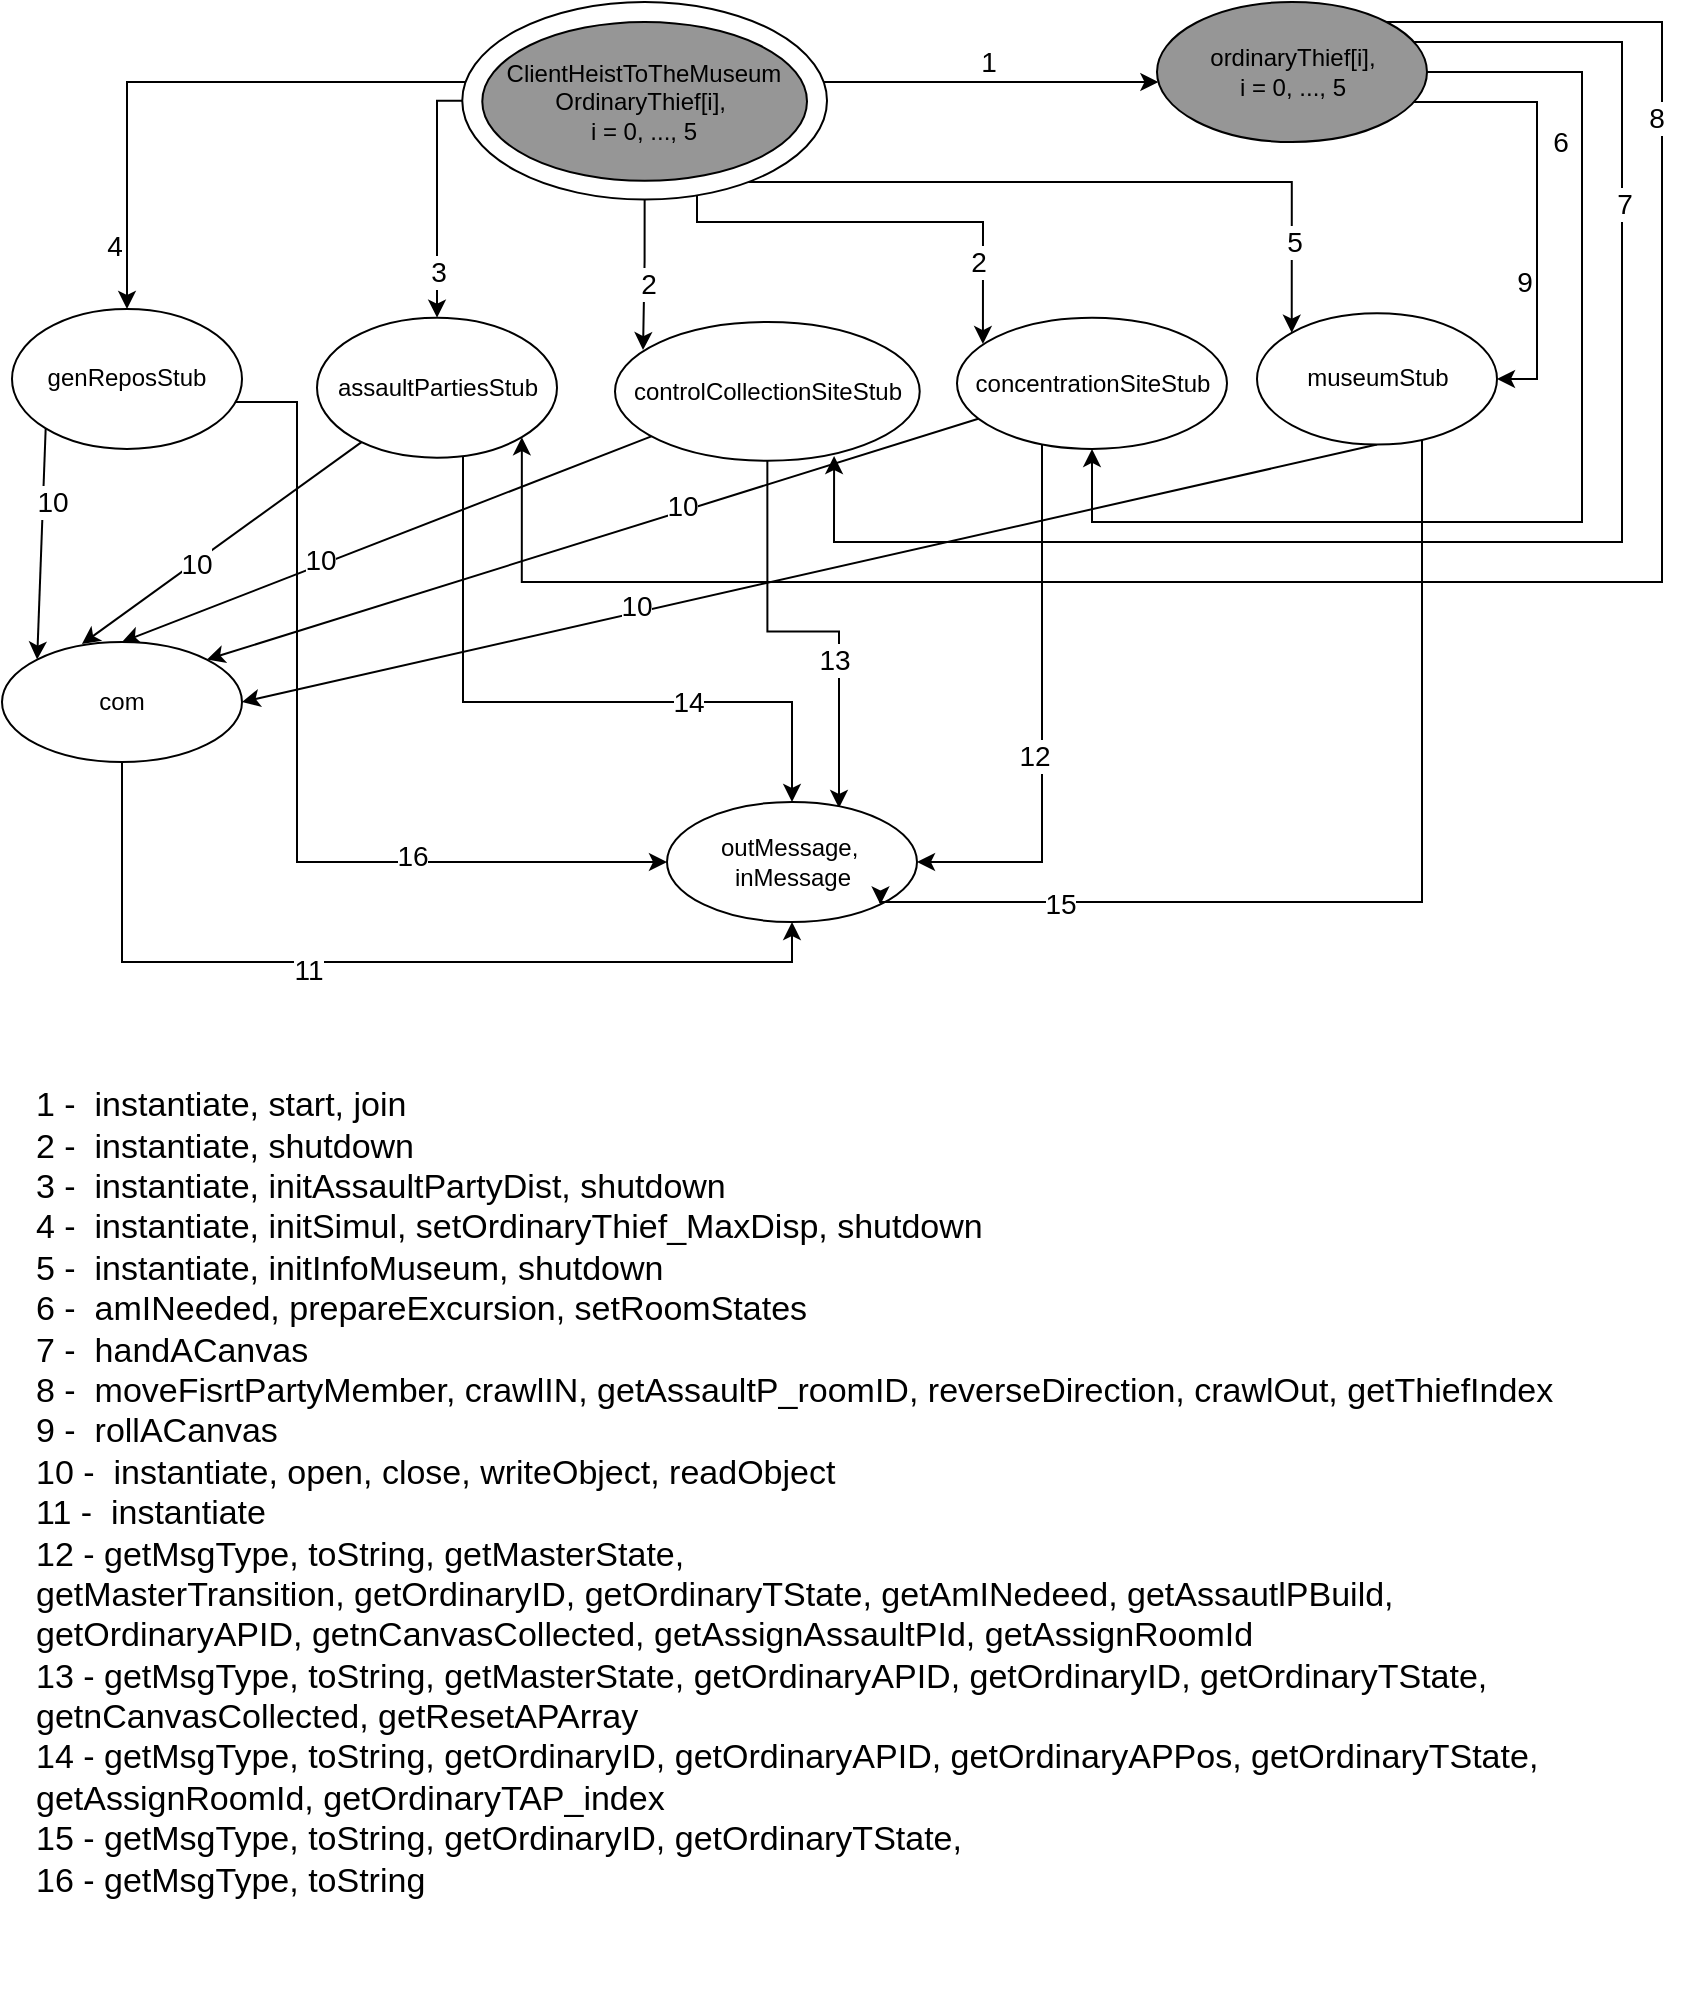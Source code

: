 <mxfile version="21.2.9" type="device">
  <diagram name="Page-1" id="1vKoO-0sNJ_RiJCUVH1j">
    <mxGraphModel dx="1434" dy="1875" grid="1" gridSize="10" guides="1" tooltips="1" connect="1" arrows="1" fold="1" page="1" pageScale="1" pageWidth="850" pageHeight="1100" math="0" shadow="0">
      <root>
        <mxCell id="0" />
        <mxCell id="1" parent="0" />
        <mxCell id="UCss4geg_edF1j3ZXJpk-1" style="edgeStyle=orthogonalEdgeStyle;rounded=0;orthogonalLoop=1;jettySize=auto;html=1;" parent="1" source="UCss4geg_edF1j3ZXJpk-10" target="UCss4geg_edF1j3ZXJpk-16" edge="1">
          <mxGeometry relative="1" as="geometry">
            <Array as="points">
              <mxPoint x="482.5" y="-1040" />
              <mxPoint x="482.5" y="-1040" />
            </Array>
          </mxGeometry>
        </mxCell>
        <mxCell id="UCss4geg_edF1j3ZXJpk-2" value="&lt;font style=&quot;font-size: 14px;&quot;&gt;1&lt;/font&gt;" style="edgeLabel;html=1;align=center;verticalAlign=middle;resizable=0;points=[];" parent="UCss4geg_edF1j3ZXJpk-1" vertex="1" connectable="0">
          <mxGeometry x="0.223" y="1" relative="1" as="geometry">
            <mxPoint x="-21" y="-9" as="offset" />
          </mxGeometry>
        </mxCell>
        <mxCell id="UCss4geg_edF1j3ZXJpk-3" style="edgeStyle=orthogonalEdgeStyle;rounded=0;orthogonalLoop=1;jettySize=auto;html=1;entryX=0.5;entryY=0;entryDx=0;entryDy=0;" parent="1" source="UCss4geg_edF1j3ZXJpk-10" target="UCss4geg_edF1j3ZXJpk-36" edge="1">
          <mxGeometry relative="1" as="geometry">
            <Array as="points">
              <mxPoint x="62.5" y="-1040" />
            </Array>
          </mxGeometry>
        </mxCell>
        <mxCell id="UCss4geg_edF1j3ZXJpk-4" value="&lt;font style=&quot;font-size: 14px;&quot;&gt;4&lt;/font&gt;" style="edgeLabel;html=1;align=center;verticalAlign=middle;resizable=0;points=[];" parent="UCss4geg_edF1j3ZXJpk-3" vertex="1" connectable="0">
          <mxGeometry x="0.776" y="5" relative="1" as="geometry">
            <mxPoint x="-12" as="offset" />
          </mxGeometry>
        </mxCell>
        <mxCell id="UCss4geg_edF1j3ZXJpk-48" style="edgeStyle=orthogonalEdgeStyle;rounded=0;orthogonalLoop=1;jettySize=auto;html=1;" parent="1" source="UCss4geg_edF1j3ZXJpk-10" target="UCss4geg_edF1j3ZXJpk-31" edge="1">
          <mxGeometry relative="1" as="geometry">
            <Array as="points">
              <mxPoint x="217.5" y="-1031" />
            </Array>
          </mxGeometry>
        </mxCell>
        <mxCell id="UCss4geg_edF1j3ZXJpk-49" value="&lt;font style=&quot;font-size: 14px;&quot;&gt;3&lt;/font&gt;" style="edgeLabel;html=1;align=center;verticalAlign=middle;resizable=0;points=[];" parent="UCss4geg_edF1j3ZXJpk-48" vertex="1" connectable="0">
          <mxGeometry x="0.623" relative="1" as="geometry">
            <mxPoint as="offset" />
          </mxGeometry>
        </mxCell>
        <mxCell id="UCss4geg_edF1j3ZXJpk-51" style="edgeStyle=orthogonalEdgeStyle;rounded=0;orthogonalLoop=1;jettySize=auto;html=1;entryX=0.092;entryY=0.202;entryDx=0;entryDy=0;entryPerimeter=0;" parent="1" source="UCss4geg_edF1j3ZXJpk-10" target="UCss4geg_edF1j3ZXJpk-26" edge="1">
          <mxGeometry relative="1" as="geometry">
            <mxPoint x="320.5" y="-900" as="targetPoint" />
          </mxGeometry>
        </mxCell>
        <mxCell id="UCss4geg_edF1j3ZXJpk-52" value="&lt;font style=&quot;font-size: 14px;&quot;&gt;2&lt;/font&gt;" style="edgeLabel;html=1;align=center;verticalAlign=middle;resizable=0;points=[];" parent="UCss4geg_edF1j3ZXJpk-51" vertex="1" connectable="0">
          <mxGeometry x="0.131" y="2" relative="1" as="geometry">
            <mxPoint as="offset" />
          </mxGeometry>
        </mxCell>
        <mxCell id="UCss4geg_edF1j3ZXJpk-53" style="edgeStyle=orthogonalEdgeStyle;rounded=0;orthogonalLoop=1;jettySize=auto;html=1;entryX=0.096;entryY=0.201;entryDx=0;entryDy=0;entryPerimeter=0;" parent="1" source="UCss4geg_edF1j3ZXJpk-10" target="UCss4geg_edF1j3ZXJpk-21" edge="1">
          <mxGeometry relative="1" as="geometry">
            <Array as="points">
              <mxPoint x="347.5" y="-970" />
              <mxPoint x="490.5" y="-970" />
            </Array>
          </mxGeometry>
        </mxCell>
        <mxCell id="UCss4geg_edF1j3ZXJpk-54" value="&lt;font style=&quot;font-size: 14px;&quot;&gt;2&lt;/font&gt;" style="edgeLabel;html=1;align=center;verticalAlign=middle;resizable=0;points=[];" parent="UCss4geg_edF1j3ZXJpk-53" vertex="1" connectable="0">
          <mxGeometry x="-0.022" y="3" relative="1" as="geometry">
            <mxPoint x="47" y="23" as="offset" />
          </mxGeometry>
        </mxCell>
        <mxCell id="UCss4geg_edF1j3ZXJpk-57" style="edgeStyle=orthogonalEdgeStyle;rounded=0;orthogonalLoop=1;jettySize=auto;html=1;entryX=0;entryY=0;entryDx=0;entryDy=0;" parent="1" source="UCss4geg_edF1j3ZXJpk-10" target="UCss4geg_edF1j3ZXJpk-43" edge="1">
          <mxGeometry relative="1" as="geometry">
            <Array as="points">
              <mxPoint x="644.5" y="-990" />
            </Array>
          </mxGeometry>
        </mxCell>
        <mxCell id="UCss4geg_edF1j3ZXJpk-58" value="&lt;font style=&quot;font-size: 14px;&quot;&gt;5&lt;/font&gt;" style="edgeLabel;html=1;align=center;verticalAlign=middle;resizable=0;points=[];" parent="UCss4geg_edF1j3ZXJpk-57" vertex="1" connectable="0">
          <mxGeometry x="0.264" y="-3" relative="1" as="geometry">
            <mxPoint x="53" y="27" as="offset" />
          </mxGeometry>
        </mxCell>
        <mxCell id="UCss4geg_edF1j3ZXJpk-10" value="" style="ellipse;whiteSpace=wrap;html=1;shadow=0;labelBackgroundColor=none;fillStyle=auto;fontFamily=Helvetica;fontSize=12;gradientDirection=north;" parent="1" vertex="1">
          <mxGeometry x="230.14" y="-1080" width="182.36" height="98.79" as="geometry" />
        </mxCell>
        <mxCell id="UCss4geg_edF1j3ZXJpk-11" value="ClientHeistToTheMuseum&lt;br&gt;OrdinaryThief[i],&amp;nbsp;&lt;br&gt;i = 0, ..., 5" style="ellipse;whiteSpace=wrap;html=1;shadow=0;labelBackgroundColor=none;fillStyle=auto;strokeColor=default;fontFamily=Helvetica;fontSize=12;fontColor=default;fillColor=#969696;gradientColor=none;gradientDirection=north;" parent="1" vertex="1">
          <mxGeometry x="240.14" y="-1070" width="162.36" height="79.42" as="geometry" />
        </mxCell>
        <mxCell id="UCss4geg_edF1j3ZXJpk-59" style="edgeStyle=orthogonalEdgeStyle;rounded=0;orthogonalLoop=1;jettySize=auto;html=1;entryX=1;entryY=0.5;entryDx=0;entryDy=0;" parent="1" source="UCss4geg_edF1j3ZXJpk-16" target="UCss4geg_edF1j3ZXJpk-43" edge="1">
          <mxGeometry relative="1" as="geometry">
            <Array as="points">
              <mxPoint x="767.5" y="-1030" />
              <mxPoint x="767.5" y="-891" />
            </Array>
          </mxGeometry>
        </mxCell>
        <mxCell id="UCss4geg_edF1j3ZXJpk-66" value="&lt;font style=&quot;font-size: 14px;&quot;&gt;9&lt;/font&gt;" style="edgeLabel;html=1;align=center;verticalAlign=middle;resizable=0;points=[];" parent="UCss4geg_edF1j3ZXJpk-59" vertex="1" connectable="0">
          <mxGeometry x="0.068" y="4" relative="1" as="geometry">
            <mxPoint x="-11" y="34" as="offset" />
          </mxGeometry>
        </mxCell>
        <mxCell id="UCss4geg_edF1j3ZXJpk-60" style="edgeStyle=orthogonalEdgeStyle;rounded=0;orthogonalLoop=1;jettySize=auto;html=1;entryX=0.5;entryY=1;entryDx=0;entryDy=0;" parent="1" source="UCss4geg_edF1j3ZXJpk-16" target="UCss4geg_edF1j3ZXJpk-21" edge="1">
          <mxGeometry relative="1" as="geometry">
            <mxPoint x="558" y="-850" as="targetPoint" />
            <Array as="points">
              <mxPoint x="790" y="-1045" />
              <mxPoint x="790" y="-820" />
              <mxPoint x="545" y="-820" />
            </Array>
          </mxGeometry>
        </mxCell>
        <mxCell id="UCss4geg_edF1j3ZXJpk-61" value="&lt;font style=&quot;font-size: 14px;&quot;&gt;6&lt;/font&gt;" style="edgeLabel;html=1;align=center;verticalAlign=middle;resizable=0;points=[];" parent="UCss4geg_edF1j3ZXJpk-60" vertex="1" connectable="0">
          <mxGeometry x="0.337" y="-1" relative="1" as="geometry">
            <mxPoint x="77" y="-189" as="offset" />
          </mxGeometry>
        </mxCell>
        <mxCell id="UCss4geg_edF1j3ZXJpk-62" style="edgeStyle=orthogonalEdgeStyle;rounded=0;orthogonalLoop=1;jettySize=auto;html=1;entryX=0.719;entryY=0.966;entryDx=0;entryDy=0;entryPerimeter=0;" parent="1" source="UCss4geg_edF1j3ZXJpk-16" target="UCss4geg_edF1j3ZXJpk-26" edge="1">
          <mxGeometry relative="1" as="geometry">
            <Array as="points">
              <mxPoint x="810" y="-1060" />
              <mxPoint x="810" y="-810" />
              <mxPoint x="416" y="-810" />
            </Array>
          </mxGeometry>
        </mxCell>
        <mxCell id="UCss4geg_edF1j3ZXJpk-63" value="&lt;font style=&quot;font-size: 14px;&quot;&gt;7&lt;/font&gt;" style="edgeLabel;html=1;align=center;verticalAlign=middle;resizable=0;points=[];" parent="UCss4geg_edF1j3ZXJpk-62" vertex="1" connectable="0">
          <mxGeometry x="-0.534" y="1" relative="1" as="geometry">
            <mxPoint as="offset" />
          </mxGeometry>
        </mxCell>
        <mxCell id="UCss4geg_edF1j3ZXJpk-64" style="edgeStyle=orthogonalEdgeStyle;rounded=0;orthogonalLoop=1;jettySize=auto;html=1;entryX=1;entryY=1;entryDx=0;entryDy=0;" parent="1" source="UCss4geg_edF1j3ZXJpk-16" target="UCss4geg_edF1j3ZXJpk-31" edge="1">
          <mxGeometry relative="1" as="geometry">
            <Array as="points">
              <mxPoint x="830" y="-1070" />
              <mxPoint x="830" y="-790" />
              <mxPoint x="260" y="-790" />
            </Array>
          </mxGeometry>
        </mxCell>
        <mxCell id="UCss4geg_edF1j3ZXJpk-65" value="&lt;font style=&quot;font-size: 14px;&quot;&gt;8&lt;/font&gt;" style="edgeLabel;html=1;align=center;verticalAlign=middle;resizable=0;points=[];" parent="UCss4geg_edF1j3ZXJpk-64" vertex="1" connectable="0">
          <mxGeometry x="-0.65" y="-3" relative="1" as="geometry">
            <mxPoint as="offset" />
          </mxGeometry>
        </mxCell>
        <mxCell id="UCss4geg_edF1j3ZXJpk-16" value="ordinaryThief[i],&lt;br&gt;i = 0, ..., 5" style="ellipse;whiteSpace=wrap;html=1;shadow=0;labelBackgroundColor=none;fillStyle=auto;strokeColor=default;fontFamily=Helvetica;fontSize=12;fontColor=default;fillColor=#969696;gradientColor=none;gradientDirection=north;" parent="1" vertex="1">
          <mxGeometry x="577.5" y="-1080" width="135" height="70" as="geometry" />
        </mxCell>
        <mxCell id="UCss4geg_edF1j3ZXJpk-73" style="rounded=0;orthogonalLoop=1;jettySize=auto;html=1;entryX=1;entryY=0;entryDx=0;entryDy=0;" parent="1" source="UCss4geg_edF1j3ZXJpk-21" target="UCss4geg_edF1j3ZXJpk-42" edge="1">
          <mxGeometry relative="1" as="geometry" />
        </mxCell>
        <mxCell id="UCss4geg_edF1j3ZXJpk-75" value="&lt;font style=&quot;font-size: 14px;&quot;&gt;10&lt;/font&gt;" style="edgeLabel;html=1;align=center;verticalAlign=middle;resizable=0;points=[];" parent="UCss4geg_edF1j3ZXJpk-73" vertex="1" connectable="0">
          <mxGeometry x="-0.234" y="-3" relative="1" as="geometry">
            <mxPoint as="offset" />
          </mxGeometry>
        </mxCell>
        <mxCell id="UCss4geg_edF1j3ZXJpk-80" style="edgeStyle=orthogonalEdgeStyle;rounded=0;orthogonalLoop=1;jettySize=auto;html=1;entryX=1;entryY=0.5;entryDx=0;entryDy=0;" parent="1" source="UCss4geg_edF1j3ZXJpk-21" target="UCss4geg_edF1j3ZXJpk-39" edge="1">
          <mxGeometry relative="1" as="geometry">
            <Array as="points">
              <mxPoint x="520" y="-650" />
            </Array>
          </mxGeometry>
        </mxCell>
        <mxCell id="UCss4geg_edF1j3ZXJpk-81" value="&lt;font style=&quot;font-size: 14px;&quot;&gt;12&lt;/font&gt;" style="edgeLabel;html=1;align=center;verticalAlign=middle;resizable=0;points=[];" parent="UCss4geg_edF1j3ZXJpk-80" vertex="1" connectable="0">
          <mxGeometry x="0.149" y="-4" relative="1" as="geometry">
            <mxPoint as="offset" />
          </mxGeometry>
        </mxCell>
        <mxCell id="UCss4geg_edF1j3ZXJpk-21" value="concentrationSiteStub" style="ellipse;whiteSpace=wrap;html=1;shadow=0;labelBackgroundColor=none;fillStyle=auto;fontFamily=Helvetica;fontSize=12;gradientDirection=north;" parent="1" vertex="1">
          <mxGeometry x="477.5" y="-922.16" width="135" height="65.63" as="geometry" />
        </mxCell>
        <mxCell id="UCss4geg_edF1j3ZXJpk-24" style="edgeStyle=orthogonalEdgeStyle;rounded=0;orthogonalLoop=1;jettySize=auto;html=1;entryX=0.688;entryY=0.05;entryDx=0;entryDy=0;entryPerimeter=0;" parent="1" source="UCss4geg_edF1j3ZXJpk-26" target="UCss4geg_edF1j3ZXJpk-39" edge="1">
          <mxGeometry relative="1" as="geometry" />
        </mxCell>
        <mxCell id="UCss4geg_edF1j3ZXJpk-25" value="&lt;font style=&quot;font-size: 14px;&quot;&gt;13&lt;/font&gt;" style="edgeLabel;html=1;align=center;verticalAlign=middle;resizable=0;points=[];" parent="UCss4geg_edF1j3ZXJpk-24" vertex="1" connectable="0">
          <mxGeometry x="0.278" y="-3" relative="1" as="geometry">
            <mxPoint y="1" as="offset" />
          </mxGeometry>
        </mxCell>
        <mxCell id="UCss4geg_edF1j3ZXJpk-71" style="rounded=0;orthogonalLoop=1;jettySize=auto;html=1;entryX=0.5;entryY=0;entryDx=0;entryDy=0;" parent="1" source="UCss4geg_edF1j3ZXJpk-26" target="UCss4geg_edF1j3ZXJpk-42" edge="1">
          <mxGeometry relative="1" as="geometry" />
        </mxCell>
        <mxCell id="UCss4geg_edF1j3ZXJpk-72" value="&lt;font style=&quot;font-size: 14px;&quot;&gt;10&lt;/font&gt;" style="edgeLabel;html=1;align=center;verticalAlign=middle;resizable=0;points=[];" parent="UCss4geg_edF1j3ZXJpk-71" vertex="1" connectable="0">
          <mxGeometry x="0.246" y="-3" relative="1" as="geometry">
            <mxPoint as="offset" />
          </mxGeometry>
        </mxCell>
        <mxCell id="UCss4geg_edF1j3ZXJpk-26" value="controlCollectionSiteStub" style="ellipse;whiteSpace=wrap;html=1;shadow=0;labelBackgroundColor=none;fillStyle=auto;fontFamily=Helvetica;fontSize=12;gradientDirection=north;" parent="1" vertex="1">
          <mxGeometry x="306.5" y="-919.98" width="152.36" height="69.37" as="geometry" />
        </mxCell>
        <mxCell id="UCss4geg_edF1j3ZXJpk-29" style="edgeStyle=orthogonalEdgeStyle;rounded=0;orthogonalLoop=1;jettySize=auto;html=1;entryX=0.5;entryY=0;entryDx=0;entryDy=0;" parent="1" source="UCss4geg_edF1j3ZXJpk-31" target="UCss4geg_edF1j3ZXJpk-39" edge="1">
          <mxGeometry relative="1" as="geometry">
            <Array as="points">
              <mxPoint x="230.5" y="-730" />
              <mxPoint x="395.5" y="-730" />
            </Array>
          </mxGeometry>
        </mxCell>
        <mxCell id="UCss4geg_edF1j3ZXJpk-30" value="&lt;font style=&quot;font-size: 14px;&quot;&gt;14&lt;/font&gt;" style="edgeLabel;html=1;align=center;verticalAlign=middle;resizable=0;points=[];" parent="UCss4geg_edF1j3ZXJpk-29" vertex="1" connectable="0">
          <mxGeometry x="0.395" relative="1" as="geometry">
            <mxPoint as="offset" />
          </mxGeometry>
        </mxCell>
        <mxCell id="UCss4geg_edF1j3ZXJpk-69" style="rounded=0;orthogonalLoop=1;jettySize=auto;html=1;entryX=0.333;entryY=0.017;entryDx=0;entryDy=0;entryPerimeter=0;" parent="1" source="UCss4geg_edF1j3ZXJpk-31" target="UCss4geg_edF1j3ZXJpk-42" edge="1">
          <mxGeometry relative="1" as="geometry" />
        </mxCell>
        <mxCell id="UCss4geg_edF1j3ZXJpk-70" value="&lt;font style=&quot;font-size: 14px;&quot;&gt;10&lt;/font&gt;" style="edgeLabel;html=1;align=center;verticalAlign=middle;resizable=0;points=[];" parent="UCss4geg_edF1j3ZXJpk-69" vertex="1" connectable="0">
          <mxGeometry x="0.194" y="1" relative="1" as="geometry">
            <mxPoint as="offset" />
          </mxGeometry>
        </mxCell>
        <mxCell id="UCss4geg_edF1j3ZXJpk-31" value="assaultPartiesStub" style="ellipse;whiteSpace=wrap;html=1;shadow=0;labelBackgroundColor=none;fillStyle=auto;fontFamily=Helvetica;fontSize=12;gradientDirection=north;" parent="1" vertex="1">
          <mxGeometry x="157.5" y="-922.17" width="120" height="70" as="geometry" />
        </mxCell>
        <mxCell id="UCss4geg_edF1j3ZXJpk-34" style="edgeStyle=orthogonalEdgeStyle;rounded=0;orthogonalLoop=1;jettySize=auto;html=1;entryX=0;entryY=0.5;entryDx=0;entryDy=0;" parent="1" source="UCss4geg_edF1j3ZXJpk-36" target="UCss4geg_edF1j3ZXJpk-39" edge="1">
          <mxGeometry relative="1" as="geometry">
            <Array as="points">
              <mxPoint x="147.5" y="-880" />
              <mxPoint x="147.5" y="-650" />
            </Array>
          </mxGeometry>
        </mxCell>
        <mxCell id="UCss4geg_edF1j3ZXJpk-35" value="&lt;font style=&quot;font-size: 14px;&quot;&gt;16&lt;/font&gt;" style="edgeLabel;html=1;align=center;verticalAlign=middle;resizable=0;points=[];" parent="UCss4geg_edF1j3ZXJpk-34" vertex="1" connectable="0">
          <mxGeometry x="0.426" y="3" relative="1" as="geometry">
            <mxPoint as="offset" />
          </mxGeometry>
        </mxCell>
        <mxCell id="UCss4geg_edF1j3ZXJpk-67" style="rounded=0;orthogonalLoop=1;jettySize=auto;html=1;exitX=0;exitY=1;exitDx=0;exitDy=0;entryX=0;entryY=0;entryDx=0;entryDy=0;" parent="1" source="UCss4geg_edF1j3ZXJpk-36" target="UCss4geg_edF1j3ZXJpk-42" edge="1">
          <mxGeometry relative="1" as="geometry" />
        </mxCell>
        <mxCell id="UCss4geg_edF1j3ZXJpk-68" value="&lt;font style=&quot;font-size: 14px;&quot;&gt;10&lt;/font&gt;" style="edgeLabel;html=1;align=center;verticalAlign=middle;resizable=0;points=[];" parent="UCss4geg_edF1j3ZXJpk-67" vertex="1" connectable="0">
          <mxGeometry x="-0.368" y="4" relative="1" as="geometry">
            <mxPoint as="offset" />
          </mxGeometry>
        </mxCell>
        <mxCell id="UCss4geg_edF1j3ZXJpk-36" value="genReposStub" style="ellipse;whiteSpace=wrap;html=1;shadow=0;labelBackgroundColor=none;fillStyle=auto;fontFamily=Helvetica;fontSize=12;gradientDirection=north;" parent="1" vertex="1">
          <mxGeometry x="5" y="-926.53" width="115" height="70" as="geometry" />
        </mxCell>
        <mxCell id="UCss4geg_edF1j3ZXJpk-39" value="outMessage,&amp;nbsp;&lt;br&gt;inMessage" style="ellipse;whiteSpace=wrap;html=1;shadow=0;labelBackgroundColor=none;fillStyle=auto;fontFamily=Helvetica;fontSize=12;gradientDirection=north;" parent="1" vertex="1">
          <mxGeometry x="332.5" y="-680" width="125" height="60" as="geometry" />
        </mxCell>
        <mxCell id="UCss4geg_edF1j3ZXJpk-41" value="&lt;font style=&quot;font-size: 17px;&quot;&gt;1 -&amp;nbsp; instantiate, start, join&lt;br&gt;2 -&amp;nbsp; instantiate, shutdown&lt;br&gt;3 -&amp;nbsp; instantiate, initAssaultPartyDist, shutdown&lt;br&gt;4 -&amp;nbsp; instantiate, initSimul, setOrdinaryThief_MaxDisp, shutdown&lt;br&gt;5 -&amp;nbsp; instantiate, initInfoMuseum, shutdown&lt;br&gt;6 -&amp;nbsp; amINeeded, prepareExcursion, setRoomStates&lt;br&gt;7 -&amp;nbsp; handACanvas&lt;br&gt;8 -&amp;nbsp; moveFisrtPartyMember, crawlIN, getAssaultP_roomID, reverseDirection, crawlOut, getThiefIndex&lt;br&gt;9 -&amp;nbsp; rollACanvas&lt;br&gt;10 -&amp;nbsp; instantiate, open, close, writeObject, readObject&lt;br&gt;11 -&amp;nbsp; instantiate&lt;br&gt;12 - getMsgType, toString, getMasterState, getMasterTransition,&amp;nbsp;getOrdinaryID,&lt;span style=&quot;border-color: var(--border-color);&quot;&gt;&amp;nbsp;&lt;/span&gt;getOrdinaryTState,&amp;nbsp;getAmINedeed, getAssautlPBuild, getOrdinaryAPID,&amp;nbsp;&lt;span style=&quot;border-color: var(--border-color);&quot;&gt;&lt;/span&gt;getnCanvasCollected,&amp;nbsp;&lt;span style=&quot;border-color: var(--border-color);&quot;&gt;&lt;/span&gt;getAssignAssaultPId,&amp;nbsp;&lt;span style=&quot;border-color: var(--border-color);&quot;&gt;&lt;/span&gt;getAssignRoomId&lt;br style=&quot;border-color: var(--border-color);&quot;&gt;13 - getMsgType, toString, getMasterState, getOrdinaryAPID, getOrdinaryID, getOrdinaryTState, &lt;span style=&quot;&quot;&gt; &lt;/span&gt;getnCanvasCollected, getResetAPArray&lt;br&gt;14 - getMsgType, toString, getOrdinaryID, getOrdinaryAPID, getOrdinaryAPPos, getOrdinaryTState, &lt;span style=&quot;&quot;&gt; &lt;/span&gt;getAssignRoomId, getOrdinaryTAP_index&lt;br&gt;15 - getMsgType, toString, getOrdinaryID, getOrdinaryTState,&amp;nbsp;&amp;nbsp;&lt;br&gt;16 - getMsgType, toString&lt;br&gt;&lt;br&gt;&lt;br style=&quot;border-color: var(--border-color);&quot;&gt;&lt;/font&gt;" style="text;html=1;strokeColor=none;fillColor=none;align=left;verticalAlign=middle;whiteSpace=wrap;rounded=0;" parent="1" vertex="1">
          <mxGeometry x="15" y="-550" width="820" height="471" as="geometry" />
        </mxCell>
        <mxCell id="UCss4geg_edF1j3ZXJpk-78" style="edgeStyle=orthogonalEdgeStyle;rounded=0;orthogonalLoop=1;jettySize=auto;html=1;entryX=0.5;entryY=1;entryDx=0;entryDy=0;" parent="1" source="UCss4geg_edF1j3ZXJpk-42" target="UCss4geg_edF1j3ZXJpk-39" edge="1">
          <mxGeometry relative="1" as="geometry">
            <Array as="points">
              <mxPoint x="60" y="-600" />
              <mxPoint x="395" y="-600" />
            </Array>
          </mxGeometry>
        </mxCell>
        <mxCell id="UCss4geg_edF1j3ZXJpk-79" value="&lt;font style=&quot;font-size: 14px;&quot;&gt;11&lt;/font&gt;" style="edgeLabel;html=1;align=center;verticalAlign=middle;resizable=0;points=[];" parent="UCss4geg_edF1j3ZXJpk-78" vertex="1" connectable="0">
          <mxGeometry x="-0.152" y="-4" relative="1" as="geometry">
            <mxPoint as="offset" />
          </mxGeometry>
        </mxCell>
        <mxCell id="UCss4geg_edF1j3ZXJpk-42" value="com" style="ellipse;whiteSpace=wrap;html=1;shadow=0;labelBackgroundColor=none;fillStyle=auto;fontFamily=Helvetica;fontSize=12;gradientDirection=north;" parent="1" vertex="1">
          <mxGeometry y="-760" width="120" height="60" as="geometry" />
        </mxCell>
        <mxCell id="UCss4geg_edF1j3ZXJpk-76" style="rounded=0;orthogonalLoop=1;jettySize=auto;html=1;entryX=1;entryY=0.5;entryDx=0;entryDy=0;exitX=0.5;exitY=1;exitDx=0;exitDy=0;" parent="1" source="UCss4geg_edF1j3ZXJpk-43" target="UCss4geg_edF1j3ZXJpk-42" edge="1">
          <mxGeometry relative="1" as="geometry" />
        </mxCell>
        <mxCell id="UCss4geg_edF1j3ZXJpk-77" value="&lt;font style=&quot;font-size: 14px;&quot;&gt;10&lt;/font&gt;" style="edgeLabel;html=1;align=center;verticalAlign=middle;resizable=0;points=[];" parent="UCss4geg_edF1j3ZXJpk-76" vertex="1" connectable="0">
          <mxGeometry x="0.302" y="-3" relative="1" as="geometry">
            <mxPoint as="offset" />
          </mxGeometry>
        </mxCell>
        <mxCell id="UCss4geg_edF1j3ZXJpk-84" style="edgeStyle=orthogonalEdgeStyle;rounded=0;orthogonalLoop=1;jettySize=auto;html=1;entryX=1;entryY=1;entryDx=0;entryDy=0;" parent="1" source="UCss4geg_edF1j3ZXJpk-43" target="UCss4geg_edF1j3ZXJpk-39" edge="1">
          <mxGeometry relative="1" as="geometry">
            <Array as="points">
              <mxPoint x="710" y="-630" />
              <mxPoint x="439" y="-630" />
            </Array>
          </mxGeometry>
        </mxCell>
        <mxCell id="UCss4geg_edF1j3ZXJpk-85" value="&lt;font style=&quot;font-size: 14px;&quot;&gt;15&lt;/font&gt;" style="edgeLabel;html=1;align=center;verticalAlign=middle;resizable=0;points=[];" parent="UCss4geg_edF1j3ZXJpk-84" vertex="1" connectable="0">
          <mxGeometry x="0.637" y="1" relative="1" as="geometry">
            <mxPoint as="offset" />
          </mxGeometry>
        </mxCell>
        <mxCell id="UCss4geg_edF1j3ZXJpk-43" value="museumStub" style="ellipse;whiteSpace=wrap;html=1;shadow=0;labelBackgroundColor=none;fillStyle=auto;fontFamily=Helvetica;fontSize=12;gradientDirection=north;" parent="1" vertex="1">
          <mxGeometry x="627.5" y="-924.35" width="120" height="65.63" as="geometry" />
        </mxCell>
      </root>
    </mxGraphModel>
  </diagram>
</mxfile>
